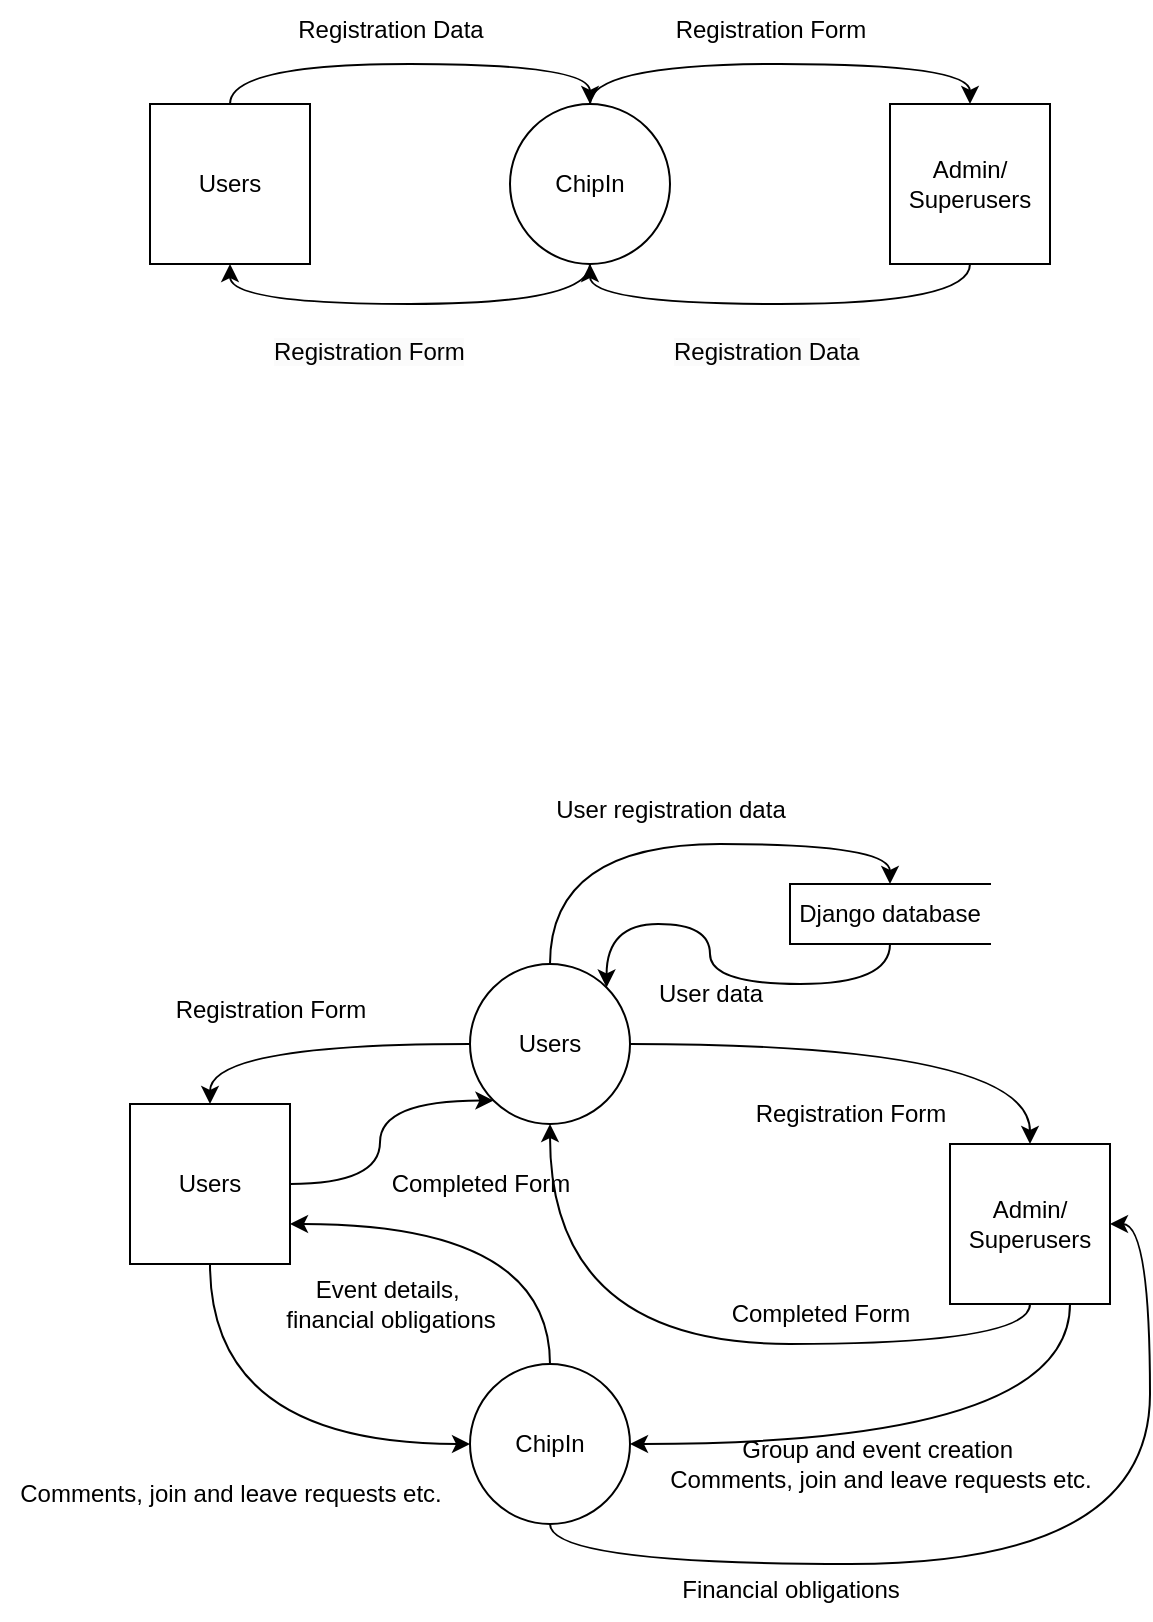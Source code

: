 <mxfile version="24.7.13">
  <diagram name="Page-1" id="mh5TE8xjFXt6lnArwRFl">
    <mxGraphModel dx="795" dy="515" grid="1" gridSize="10" guides="1" tooltips="1" connect="1" arrows="1" fold="1" page="1" pageScale="1" pageWidth="827" pageHeight="1169" math="0" shadow="0">
      <root>
        <mxCell id="0" />
        <mxCell id="1" parent="0" />
        <mxCell id="7SMq2916jZ5UGOuTQCkU-4" style="edgeStyle=orthogonalEdgeStyle;rounded=0;orthogonalLoop=1;jettySize=auto;html=1;exitX=0.5;exitY=0;exitDx=0;exitDy=0;entryX=0.5;entryY=0;entryDx=0;entryDy=0;curved=1;" edge="1" parent="1" source="7SMq2916jZ5UGOuTQCkU-1" target="7SMq2916jZ5UGOuTQCkU-3">
          <mxGeometry relative="1" as="geometry" />
        </mxCell>
        <mxCell id="7SMq2916jZ5UGOuTQCkU-10" style="edgeStyle=orthogonalEdgeStyle;rounded=0;orthogonalLoop=1;jettySize=auto;html=1;entryX=0.5;entryY=0;entryDx=0;entryDy=0;curved=1;exitX=0.5;exitY=0;exitDx=0;exitDy=0;" edge="1" parent="1" source="7SMq2916jZ5UGOuTQCkU-2" target="7SMq2916jZ5UGOuTQCkU-1">
          <mxGeometry relative="1" as="geometry">
            <mxPoint x="210" y="210" as="sourcePoint" />
          </mxGeometry>
        </mxCell>
        <mxCell id="7SMq2916jZ5UGOuTQCkU-1" value="ChipIn" style="ellipse;whiteSpace=wrap;html=1;aspect=fixed;" vertex="1" parent="1">
          <mxGeometry x="370" y="250" width="80" height="80" as="geometry" />
        </mxCell>
        <mxCell id="7SMq2916jZ5UGOuTQCkU-2" value="Users" style="whiteSpace=wrap;html=1;aspect=fixed;" vertex="1" parent="1">
          <mxGeometry x="190" y="250" width="80" height="80" as="geometry" />
        </mxCell>
        <mxCell id="7SMq2916jZ5UGOuTQCkU-3" value="Admin/&lt;div&gt;Superusers&lt;/div&gt;" style="whiteSpace=wrap;html=1;aspect=fixed;" vertex="1" parent="1">
          <mxGeometry x="560" y="250" width="80" height="80" as="geometry" />
        </mxCell>
        <mxCell id="7SMq2916jZ5UGOuTQCkU-7" style="edgeStyle=orthogonalEdgeStyle;rounded=0;orthogonalLoop=1;jettySize=auto;html=1;exitX=0.5;exitY=1;exitDx=0;exitDy=0;entryX=0.5;entryY=1;entryDx=0;entryDy=0;curved=1;" edge="1" parent="1" source="7SMq2916jZ5UGOuTQCkU-3" target="7SMq2916jZ5UGOuTQCkU-1">
          <mxGeometry relative="1" as="geometry">
            <mxPoint x="420" y="380" as="sourcePoint" />
            <mxPoint x="610" y="380" as="targetPoint" />
          </mxGeometry>
        </mxCell>
        <mxCell id="7SMq2916jZ5UGOuTQCkU-12" style="edgeStyle=orthogonalEdgeStyle;rounded=0;orthogonalLoop=1;jettySize=auto;html=1;exitX=0.5;exitY=1;exitDx=0;exitDy=0;entryX=0.5;entryY=1;entryDx=0;entryDy=0;curved=1;" edge="1" parent="1" source="7SMq2916jZ5UGOuTQCkU-1" target="7SMq2916jZ5UGOuTQCkU-2">
          <mxGeometry relative="1" as="geometry">
            <mxPoint x="430" y="390" as="sourcePoint" />
            <mxPoint x="250" y="390" as="targetPoint" />
          </mxGeometry>
        </mxCell>
        <mxCell id="7SMq2916jZ5UGOuTQCkU-13" value="Registration Data" style="text;html=1;align=center;verticalAlign=middle;resizable=0;points=[];autosize=1;strokeColor=none;fillColor=none;" vertex="1" parent="1">
          <mxGeometry x="250" y="198" width="120" height="30" as="geometry" />
        </mxCell>
        <mxCell id="7SMq2916jZ5UGOuTQCkU-14" value="&lt;span style=&quot;color: rgb(0, 0, 0); font-family: Helvetica; font-size: 12px; font-style: normal; font-variant-ligatures: normal; font-variant-caps: normal; font-weight: 400; letter-spacing: normal; orphans: 2; text-align: center; text-indent: 0px; text-transform: none; widows: 2; word-spacing: 0px; -webkit-text-stroke-width: 0px; white-space: nowrap; background-color: rgb(251, 251, 251); text-decoration-thickness: initial; text-decoration-style: initial; text-decoration-color: initial; display: inline !important; float: none;&quot;&gt;Registration Data&lt;/span&gt;" style="text;whiteSpace=wrap;html=1;" vertex="1" parent="1">
          <mxGeometry x="450" y="360" width="130" height="40" as="geometry" />
        </mxCell>
        <mxCell id="7SMq2916jZ5UGOuTQCkU-15" value="Registration Form" style="text;html=1;align=center;verticalAlign=middle;resizable=0;points=[];autosize=1;strokeColor=none;fillColor=none;" vertex="1" parent="1">
          <mxGeometry x="440" y="198" width="120" height="30" as="geometry" />
        </mxCell>
        <mxCell id="7SMq2916jZ5UGOuTQCkU-16" value="&lt;span style=&quot;color: rgb(0, 0, 0); font-family: Helvetica; font-size: 12px; font-style: normal; font-variant-ligatures: normal; font-variant-caps: normal; font-weight: 400; letter-spacing: normal; orphans: 2; text-align: center; text-indent: 0px; text-transform: none; widows: 2; word-spacing: 0px; -webkit-text-stroke-width: 0px; white-space: nowrap; background-color: rgb(251, 251, 251); text-decoration-thickness: initial; text-decoration-style: initial; text-decoration-color: initial; display: inline !important; float: none;&quot;&gt;Registration Form&lt;/span&gt;" style="text;whiteSpace=wrap;html=1;" vertex="1" parent="1">
          <mxGeometry x="250" y="360" width="130" height="40" as="geometry" />
        </mxCell>
        <mxCell id="7SMq2916jZ5UGOuTQCkU-46" style="edgeStyle=orthogonalEdgeStyle;rounded=0;orthogonalLoop=1;jettySize=auto;html=1;exitX=0.5;exitY=0;exitDx=0;exitDy=0;entryX=1;entryY=0.75;entryDx=0;entryDy=0;curved=1;" edge="1" parent="1" source="7SMq2916jZ5UGOuTQCkU-19" target="7SMq2916jZ5UGOuTQCkU-29">
          <mxGeometry relative="1" as="geometry" />
        </mxCell>
        <mxCell id="7SMq2916jZ5UGOuTQCkU-50" style="edgeStyle=orthogonalEdgeStyle;rounded=0;orthogonalLoop=1;jettySize=auto;html=1;exitX=0.5;exitY=1;exitDx=0;exitDy=0;entryX=1;entryY=0.5;entryDx=0;entryDy=0;curved=1;" edge="1" parent="1" source="7SMq2916jZ5UGOuTQCkU-19" target="7SMq2916jZ5UGOuTQCkU-30">
          <mxGeometry relative="1" as="geometry" />
        </mxCell>
        <mxCell id="7SMq2916jZ5UGOuTQCkU-19" value="ChipIn" style="ellipse;whiteSpace=wrap;html=1;aspect=fixed;" vertex="1" parent="1">
          <mxGeometry x="350" y="880" width="80" height="80" as="geometry" />
        </mxCell>
        <mxCell id="7SMq2916jZ5UGOuTQCkU-32" style="edgeStyle=orthogonalEdgeStyle;rounded=0;orthogonalLoop=1;jettySize=auto;html=1;exitX=0.5;exitY=0;exitDx=0;exitDy=0;entryX=0.5;entryY=0;entryDx=0;entryDy=0;curved=1;" edge="1" parent="1" source="7SMq2916jZ5UGOuTQCkU-28" target="7SMq2916jZ5UGOuTQCkU-31">
          <mxGeometry relative="1" as="geometry" />
        </mxCell>
        <mxCell id="7SMq2916jZ5UGOuTQCkU-36" style="edgeStyle=orthogonalEdgeStyle;rounded=0;orthogonalLoop=1;jettySize=auto;html=1;exitX=0;exitY=0.5;exitDx=0;exitDy=0;entryX=0.5;entryY=0;entryDx=0;entryDy=0;curved=1;" edge="1" parent="1" source="7SMq2916jZ5UGOuTQCkU-28" target="7SMq2916jZ5UGOuTQCkU-29">
          <mxGeometry relative="1" as="geometry" />
        </mxCell>
        <mxCell id="7SMq2916jZ5UGOuTQCkU-28" value="Users" style="ellipse;whiteSpace=wrap;html=1;aspect=fixed;" vertex="1" parent="1">
          <mxGeometry x="350" y="680" width="80" height="80" as="geometry" />
        </mxCell>
        <mxCell id="7SMq2916jZ5UGOuTQCkU-38" style="edgeStyle=orthogonalEdgeStyle;rounded=0;orthogonalLoop=1;jettySize=auto;html=1;exitX=1;exitY=0.5;exitDx=0;exitDy=0;entryX=0;entryY=1;entryDx=0;entryDy=0;curved=1;" edge="1" parent="1" source="7SMq2916jZ5UGOuTQCkU-29" target="7SMq2916jZ5UGOuTQCkU-28">
          <mxGeometry relative="1" as="geometry" />
        </mxCell>
        <mxCell id="7SMq2916jZ5UGOuTQCkU-45" style="edgeStyle=orthogonalEdgeStyle;rounded=0;orthogonalLoop=1;jettySize=auto;html=1;exitX=0.5;exitY=1;exitDx=0;exitDy=0;entryX=0;entryY=0.5;entryDx=0;entryDy=0;curved=1;" edge="1" parent="1" source="7SMq2916jZ5UGOuTQCkU-29" target="7SMq2916jZ5UGOuTQCkU-19">
          <mxGeometry relative="1" as="geometry" />
        </mxCell>
        <mxCell id="7SMq2916jZ5UGOuTQCkU-29" value="Users" style="whiteSpace=wrap;html=1;aspect=fixed;" vertex="1" parent="1">
          <mxGeometry x="180" y="750" width="80" height="80" as="geometry" />
        </mxCell>
        <mxCell id="7SMq2916jZ5UGOuTQCkU-49" style="edgeStyle=orthogonalEdgeStyle;rounded=0;orthogonalLoop=1;jettySize=auto;html=1;exitX=0.75;exitY=1;exitDx=0;exitDy=0;entryX=1;entryY=0.5;entryDx=0;entryDy=0;curved=1;" edge="1" parent="1" source="7SMq2916jZ5UGOuTQCkU-30" target="7SMq2916jZ5UGOuTQCkU-19">
          <mxGeometry relative="1" as="geometry" />
        </mxCell>
        <mxCell id="7SMq2916jZ5UGOuTQCkU-30" value="Admin/&lt;div&gt;Superusers&lt;/div&gt;" style="whiteSpace=wrap;html=1;aspect=fixed;" vertex="1" parent="1">
          <mxGeometry x="590" y="770" width="80" height="80" as="geometry" />
        </mxCell>
        <mxCell id="7SMq2916jZ5UGOuTQCkU-33" style="edgeStyle=orthogonalEdgeStyle;rounded=0;orthogonalLoop=1;jettySize=auto;html=1;exitX=0.5;exitY=1;exitDx=0;exitDy=0;entryX=1;entryY=0;entryDx=0;entryDy=0;curved=1;" edge="1" parent="1" source="7SMq2916jZ5UGOuTQCkU-31" target="7SMq2916jZ5UGOuTQCkU-28">
          <mxGeometry relative="1" as="geometry" />
        </mxCell>
        <mxCell id="7SMq2916jZ5UGOuTQCkU-31" value="Django database" style="html=1;dashed=0;whiteSpace=wrap;shape=partialRectangle;right=0;" vertex="1" parent="1">
          <mxGeometry x="510" y="640" width="100" height="30" as="geometry" />
        </mxCell>
        <mxCell id="7SMq2916jZ5UGOuTQCkU-34" value="User data" style="text;html=1;align=center;verticalAlign=middle;resizable=0;points=[];autosize=1;strokeColor=none;fillColor=none;" vertex="1" parent="1">
          <mxGeometry x="430" y="680" width="80" height="30" as="geometry" />
        </mxCell>
        <mxCell id="7SMq2916jZ5UGOuTQCkU-35" value="User registration data" style="text;html=1;align=center;verticalAlign=middle;resizable=0;points=[];autosize=1;strokeColor=none;fillColor=none;" vertex="1" parent="1">
          <mxGeometry x="380" y="588" width="140" height="30" as="geometry" />
        </mxCell>
        <mxCell id="7SMq2916jZ5UGOuTQCkU-37" value="Registration Form" style="text;html=1;align=center;verticalAlign=middle;resizable=0;points=[];autosize=1;strokeColor=none;fillColor=none;" vertex="1" parent="1">
          <mxGeometry x="190" y="688" width="120" height="30" as="geometry" />
        </mxCell>
        <mxCell id="7SMq2916jZ5UGOuTQCkU-39" value="Completed Form" style="text;html=1;align=center;verticalAlign=middle;resizable=0;points=[];autosize=1;strokeColor=none;fillColor=none;" vertex="1" parent="1">
          <mxGeometry x="300" y="775" width="110" height="30" as="geometry" />
        </mxCell>
        <mxCell id="7SMq2916jZ5UGOuTQCkU-40" style="edgeStyle=orthogonalEdgeStyle;rounded=0;orthogonalLoop=1;jettySize=auto;html=1;entryX=0.5;entryY=0;entryDx=0;entryDy=0;curved=1;exitX=1;exitY=0.5;exitDx=0;exitDy=0;" edge="1" parent="1" source="7SMq2916jZ5UGOuTQCkU-28" target="7SMq2916jZ5UGOuTQCkU-30">
          <mxGeometry relative="1" as="geometry">
            <mxPoint x="600" y="700" as="sourcePoint" />
            <mxPoint x="460" y="785.5" as="targetPoint" />
          </mxGeometry>
        </mxCell>
        <mxCell id="7SMq2916jZ5UGOuTQCkU-41" style="edgeStyle=orthogonalEdgeStyle;rounded=0;orthogonalLoop=1;jettySize=auto;html=1;exitX=0.5;exitY=1;exitDx=0;exitDy=0;entryX=0.5;entryY=1;entryDx=0;entryDy=0;curved=1;" edge="1" parent="1" source="7SMq2916jZ5UGOuTQCkU-30" target="7SMq2916jZ5UGOuTQCkU-28">
          <mxGeometry relative="1" as="geometry">
            <mxPoint x="500" y="825.5" as="sourcePoint" />
            <mxPoint x="602" y="783.5" as="targetPoint" />
          </mxGeometry>
        </mxCell>
        <mxCell id="7SMq2916jZ5UGOuTQCkU-42" value="Registration Form" style="text;html=1;align=center;verticalAlign=middle;resizable=0;points=[];autosize=1;strokeColor=none;fillColor=none;" vertex="1" parent="1">
          <mxGeometry x="480" y="740" width="120" height="30" as="geometry" />
        </mxCell>
        <mxCell id="7SMq2916jZ5UGOuTQCkU-43" value="Completed Form" style="text;html=1;align=center;verticalAlign=middle;resizable=0;points=[];autosize=1;strokeColor=none;fillColor=none;" vertex="1" parent="1">
          <mxGeometry x="470" y="840" width="110" height="30" as="geometry" />
        </mxCell>
        <mxCell id="7SMq2916jZ5UGOuTQCkU-47" value="Comments, join and leave requests etc." style="text;html=1;align=center;verticalAlign=middle;resizable=0;points=[];autosize=1;strokeColor=none;fillColor=none;" vertex="1" parent="1">
          <mxGeometry x="115" y="930" width="230" height="30" as="geometry" />
        </mxCell>
        <mxCell id="7SMq2916jZ5UGOuTQCkU-48" value="Event details,&amp;nbsp;&lt;div&gt;financial obligations&lt;/div&gt;" style="text;html=1;align=center;verticalAlign=middle;resizable=0;points=[];autosize=1;strokeColor=none;fillColor=none;" vertex="1" parent="1">
          <mxGeometry x="245" y="830" width="130" height="40" as="geometry" />
        </mxCell>
        <mxCell id="7SMq2916jZ5UGOuTQCkU-51" value="Group and event creation&amp;nbsp;&lt;div&gt;Comments, join and leave requests etc.&lt;/div&gt;" style="text;html=1;align=center;verticalAlign=middle;resizable=0;points=[];autosize=1;strokeColor=none;fillColor=none;" vertex="1" parent="1">
          <mxGeometry x="440" y="910" width="230" height="40" as="geometry" />
        </mxCell>
        <mxCell id="7SMq2916jZ5UGOuTQCkU-52" value="Financial obligations" style="text;html=1;align=center;verticalAlign=middle;resizable=0;points=[];autosize=1;strokeColor=none;fillColor=none;" vertex="1" parent="1">
          <mxGeometry x="445" y="978" width="130" height="30" as="geometry" />
        </mxCell>
      </root>
    </mxGraphModel>
  </diagram>
</mxfile>
